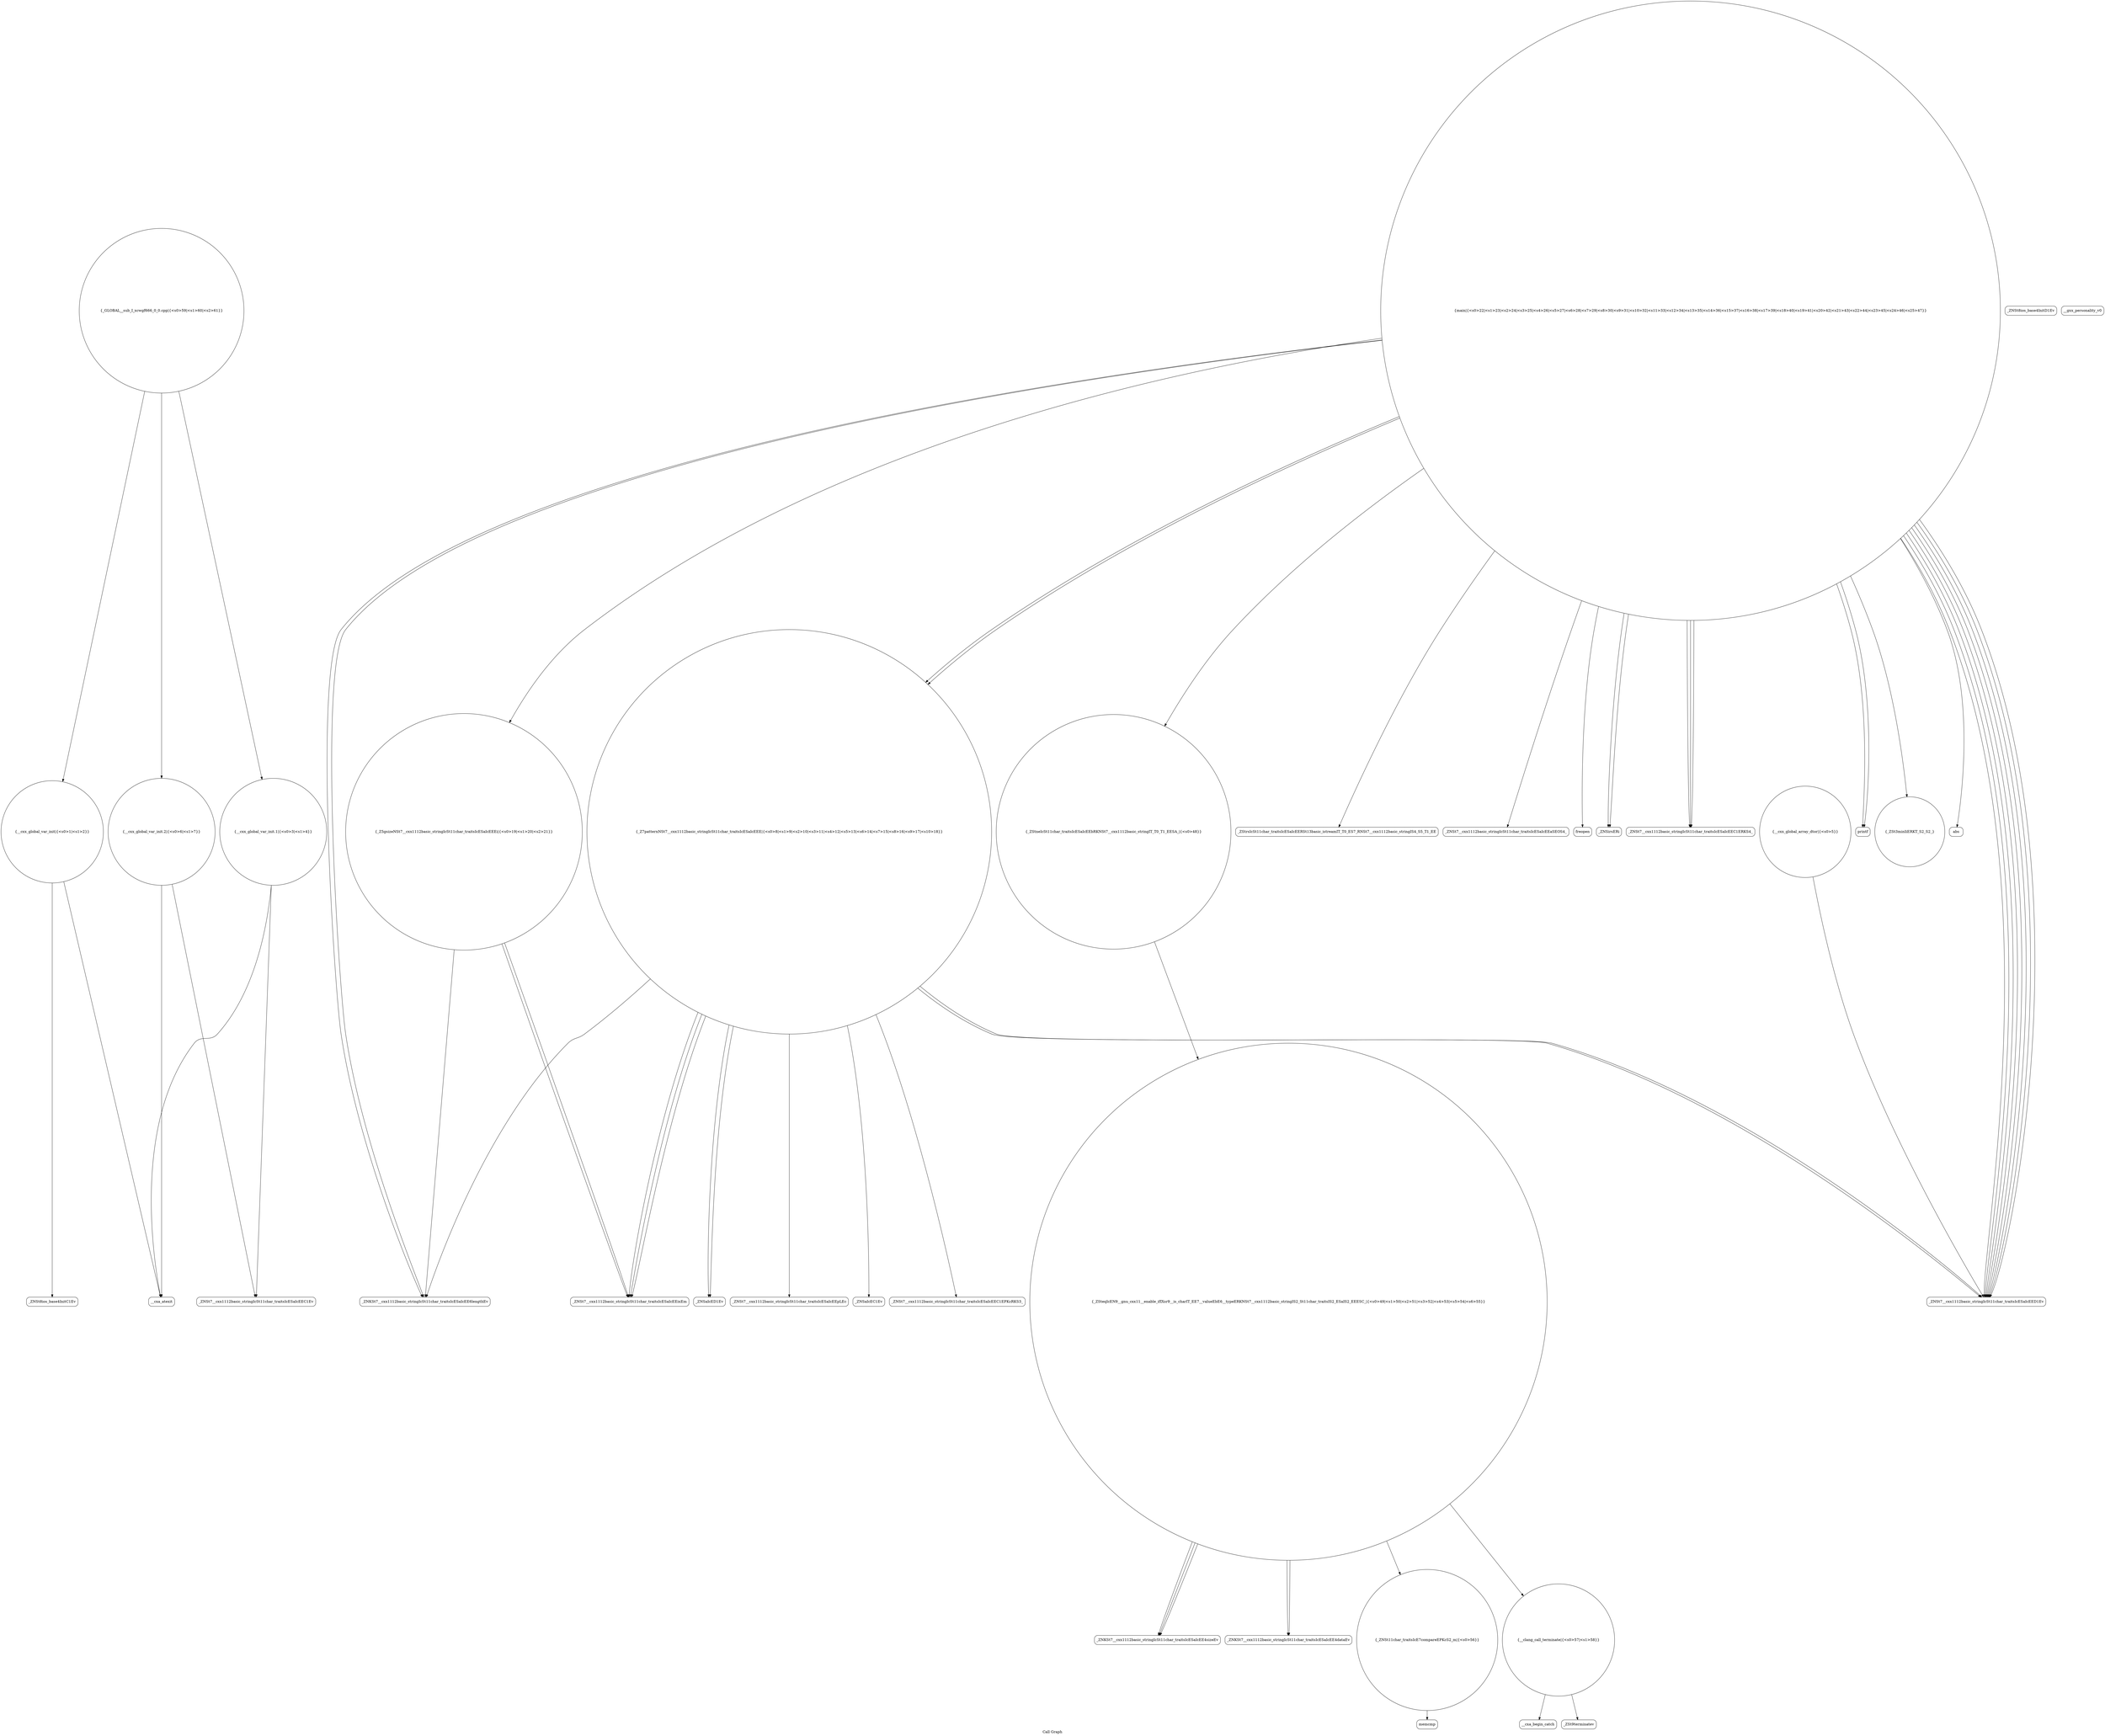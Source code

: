 digraph "Call Graph" {
	label="Call Graph";

	Node0x5620398a10f0 [shape=record,shape=circle,label="{__cxx_global_var_init|{<s0>1|<s1>2}}"];
	Node0x5620398a10f0:s0 -> Node0x5620398a1580[color=black];
	Node0x5620398a10f0:s1 -> Node0x5620398a1680[color=black];
	Node0x5620398a2200 [shape=record,shape=Mrecord,label="{abs}"];
	Node0x5620398a1880 [shape=record,shape=Mrecord,label="{_ZNSt7__cxx1112basic_stringIcSt11char_traitsIcESaIcEED1Ev}"];
	Node0x5620398a2580 [shape=record,shape=Mrecord,label="{__cxa_begin_catch}"];
	Node0x5620398a1c00 [shape=record,shape=Mrecord,label="{_ZNKSt7__cxx1112basic_stringIcSt11char_traitsIcESaIcEE6lengthEv}"];
	Node0x5620398a1f80 [shape=record,shape=Mrecord,label="{_ZStrsIcSt11char_traitsIcESaIcEERSt13basic_istreamIT_T0_ES7_RNSt7__cxx1112basic_stringIS4_S5_T1_EE}"];
	Node0x5620398a1600 [shape=record,shape=Mrecord,label="{_ZNSt8ios_base4InitD1Ev}"];
	Node0x5620398a2300 [shape=record,shape=circle,label="{_ZSteqIcEN9__gnu_cxx11__enable_ifIXsr9__is_charIT_EE7__valueEbE6__typeERKNSt7__cxx1112basic_stringIS2_St11char_traitsIS2_ESaIS2_EEESC_|{<s0>49|<s1>50|<s2>51|<s3>52|<s4>53|<s5>54|<s6>55}}"];
	Node0x5620398a2300:s0 -> Node0x5620398a2380[color=black];
	Node0x5620398a2300:s1 -> Node0x5620398a2380[color=black];
	Node0x5620398a2300:s2 -> Node0x5620398a2480[color=black];
	Node0x5620398a2300:s3 -> Node0x5620398a2480[color=black];
	Node0x5620398a2300:s4 -> Node0x5620398a2380[color=black];
	Node0x5620398a2300:s5 -> Node0x5620398a2400[color=black];
	Node0x5620398a2300:s6 -> Node0x5620398a2500[color=black];
	Node0x5620398a1980 [shape=record,shape=circle,label="{_Z7patternNSt7__cxx1112basic_stringIcSt11char_traitsIcESaIcEEE|{<s0>8|<s1>9|<s2>10|<s3>11|<s4>12|<s5>13|<s6>14|<s7>15|<s8>16|<s9>17|<s10>18}}"];
	Node0x5620398a1980:s0 -> Node0x5620398a1a00[color=black];
	Node0x5620398a1980:s1 -> Node0x5620398a1a80[color=black];
	Node0x5620398a1980:s2 -> Node0x5620398a1b80[color=black];
	Node0x5620398a1980:s3 -> Node0x5620398a1c00[color=black];
	Node0x5620398a1980:s4 -> Node0x5620398a1c80[color=black];
	Node0x5620398a1980:s5 -> Node0x5620398a1c80[color=black];
	Node0x5620398a1980:s6 -> Node0x5620398a1c80[color=black];
	Node0x5620398a1980:s7 -> Node0x5620398a1d00[color=black];
	Node0x5620398a1980:s8 -> Node0x5620398a1b80[color=black];
	Node0x5620398a1980:s9 -> Node0x5620398a1880[color=black];
	Node0x5620398a1980:s10 -> Node0x5620398a1880[color=black];
	Node0x5620398a2680 [shape=record,shape=Mrecord,label="{memcmp}"];
	Node0x5620398a1d00 [shape=record,shape=Mrecord,label="{_ZNSt7__cxx1112basic_stringIcSt11char_traitsIcESaIcEEpLEc}"];
	Node0x5620398a2080 [shape=record,shape=Mrecord,label="{_ZNSt7__cxx1112basic_stringIcSt11char_traitsIcESaIcEEaSEOS4_}"];
	Node0x5620398a1700 [shape=record,shape=circle,label="{__cxx_global_var_init.1|{<s0>3|<s1>4}}"];
	Node0x5620398a1700:s0 -> Node0x5620398a1780[color=black];
	Node0x5620398a1700:s1 -> Node0x5620398a1680[color=black];
	Node0x5620398a2400 [shape=record,shape=circle,label="{_ZNSt11char_traitsIcE7compareEPKcS2_m|{<s0>56}}"];
	Node0x5620398a2400:s0 -> Node0x5620398a2680[color=black];
	Node0x5620398a1a80 [shape=record,shape=Mrecord,label="{_ZNSt7__cxx1112basic_stringIcSt11char_traitsIcESaIcEEC1EPKcRKS3_}"];
	Node0x5620398a1e00 [shape=record,shape=circle,label="{main|{<s0>22|<s1>23|<s2>24|<s3>25|<s4>26|<s5>27|<s6>28|<s7>29|<s8>30|<s9>31|<s10>32|<s11>33|<s12>34|<s13>35|<s14>36|<s15>37|<s16>38|<s17>39|<s18>40|<s19>41|<s20>42|<s21>43|<s22>44|<s23>45|<s24>46|<s25>47}}"];
	Node0x5620398a1e00:s0 -> Node0x5620398a1e80[color=black];
	Node0x5620398a1e00:s1 -> Node0x5620398a1f00[color=black];
	Node0x5620398a1e00:s2 -> Node0x5620398a1f00[color=black];
	Node0x5620398a1e00:s3 -> Node0x5620398a1f80[color=black];
	Node0x5620398a1e00:s4 -> Node0x5620398a2000[color=black];
	Node0x5620398a1e00:s5 -> Node0x5620398a1980[color=black];
	Node0x5620398a1e00:s6 -> Node0x5620398a2080[color=black];
	Node0x5620398a1e00:s7 -> Node0x5620398a1880[color=black];
	Node0x5620398a1e00:s8 -> Node0x5620398a1880[color=black];
	Node0x5620398a1e00:s9 -> Node0x5620398a2000[color=black];
	Node0x5620398a1e00:s10 -> Node0x5620398a1980[color=black];
	Node0x5620398a1e00:s11 -> Node0x5620398a2100[color=black];
	Node0x5620398a1e00:s12 -> Node0x5620398a1880[color=black];
	Node0x5620398a1e00:s13 -> Node0x5620398a1880[color=black];
	Node0x5620398a1e00:s14 -> Node0x5620398a1880[color=black];
	Node0x5620398a1e00:s15 -> Node0x5620398a1880[color=black];
	Node0x5620398a1e00:s16 -> Node0x5620398a2180[color=black];
	Node0x5620398a1e00:s17 -> Node0x5620398a1c00[color=black];
	Node0x5620398a1e00:s18 -> Node0x5620398a2000[color=black];
	Node0x5620398a1e00:s19 -> Node0x5620398a1d80[color=black];
	Node0x5620398a1e00:s20 -> Node0x5620398a1880[color=black];
	Node0x5620398a1e00:s21 -> Node0x5620398a1880[color=black];
	Node0x5620398a1e00:s22 -> Node0x5620398a2200[color=black];
	Node0x5620398a1e00:s23 -> Node0x5620398a2280[color=black];
	Node0x5620398a1e00:s24 -> Node0x5620398a1c00[color=black];
	Node0x5620398a1e00:s25 -> Node0x5620398a2180[color=black];
	Node0x5620398a2180 [shape=record,shape=Mrecord,label="{printf}"];
	Node0x5620398a1800 [shape=record,shape=circle,label="{__cxx_global_array_dtor|{<s0>5}}"];
	Node0x5620398a1800:s0 -> Node0x5620398a1880[color=black];
	Node0x5620398a2500 [shape=record,shape=circle,label="{__clang_call_terminate|{<s0>57|<s1>58}}"];
	Node0x5620398a2500:s0 -> Node0x5620398a2580[color=black];
	Node0x5620398a2500:s1 -> Node0x5620398a2600[color=black];
	Node0x5620398a1b80 [shape=record,shape=Mrecord,label="{_ZNSaIcED1Ev}"];
	Node0x5620398a1f00 [shape=record,shape=Mrecord,label="{_ZNSirsERi}"];
	Node0x5620398a1580 [shape=record,shape=Mrecord,label="{_ZNSt8ios_base4InitC1Ev}"];
	Node0x5620398a2280 [shape=record,shape=circle,label="{_ZSt3minIiERKT_S2_S2_}"];
	Node0x5620398a1900 [shape=record,shape=circle,label="{__cxx_global_var_init.2|{<s0>6|<s1>7}}"];
	Node0x5620398a1900:s0 -> Node0x5620398a1780[color=black];
	Node0x5620398a1900:s1 -> Node0x5620398a1680[color=black];
	Node0x5620398a2600 [shape=record,shape=Mrecord,label="{_ZSt9terminatev}"];
	Node0x5620398a1c80 [shape=record,shape=Mrecord,label="{_ZNSt7__cxx1112basic_stringIcSt11char_traitsIcESaIcEEixEm}"];
	Node0x5620398a2000 [shape=record,shape=Mrecord,label="{_ZNSt7__cxx1112basic_stringIcSt11char_traitsIcESaIcEEC1ERKS4_}"];
	Node0x5620398a1680 [shape=record,shape=Mrecord,label="{__cxa_atexit}"];
	Node0x5620398a2380 [shape=record,shape=Mrecord,label="{_ZNKSt7__cxx1112basic_stringIcSt11char_traitsIcESaIcEE4sizeEv}"];
	Node0x5620398a1a00 [shape=record,shape=Mrecord,label="{_ZNSaIcEC1Ev}"];
	Node0x5620398a2700 [shape=record,shape=circle,label="{_GLOBAL__sub_I_xcwgf666_0_0.cpp|{<s0>59|<s1>60|<s2>61}}"];
	Node0x5620398a2700:s0 -> Node0x5620398a10f0[color=black];
	Node0x5620398a2700:s1 -> Node0x5620398a1700[color=black];
	Node0x5620398a2700:s2 -> Node0x5620398a1900[color=black];
	Node0x5620398a1d80 [shape=record,shape=circle,label="{_Z5gsizeNSt7__cxx1112basic_stringIcSt11char_traitsIcESaIcEEEi|{<s0>19|<s1>20|<s2>21}}"];
	Node0x5620398a1d80:s0 -> Node0x5620398a1c00[color=black];
	Node0x5620398a1d80:s1 -> Node0x5620398a1c80[color=black];
	Node0x5620398a1d80:s2 -> Node0x5620398a1c80[color=black];
	Node0x5620398a2100 [shape=record,shape=circle,label="{_ZStneIcSt11char_traitsIcESaIcEEbRKNSt7__cxx1112basic_stringIT_T0_T1_EESA_|{<s0>48}}"];
	Node0x5620398a2100:s0 -> Node0x5620398a2300[color=black];
	Node0x5620398a1780 [shape=record,shape=Mrecord,label="{_ZNSt7__cxx1112basic_stringIcSt11char_traitsIcESaIcEEC1Ev}"];
	Node0x5620398a2480 [shape=record,shape=Mrecord,label="{_ZNKSt7__cxx1112basic_stringIcSt11char_traitsIcESaIcEE4dataEv}"];
	Node0x5620398a1b00 [shape=record,shape=Mrecord,label="{__gxx_personality_v0}"];
	Node0x5620398a1e80 [shape=record,shape=Mrecord,label="{freopen}"];
}
